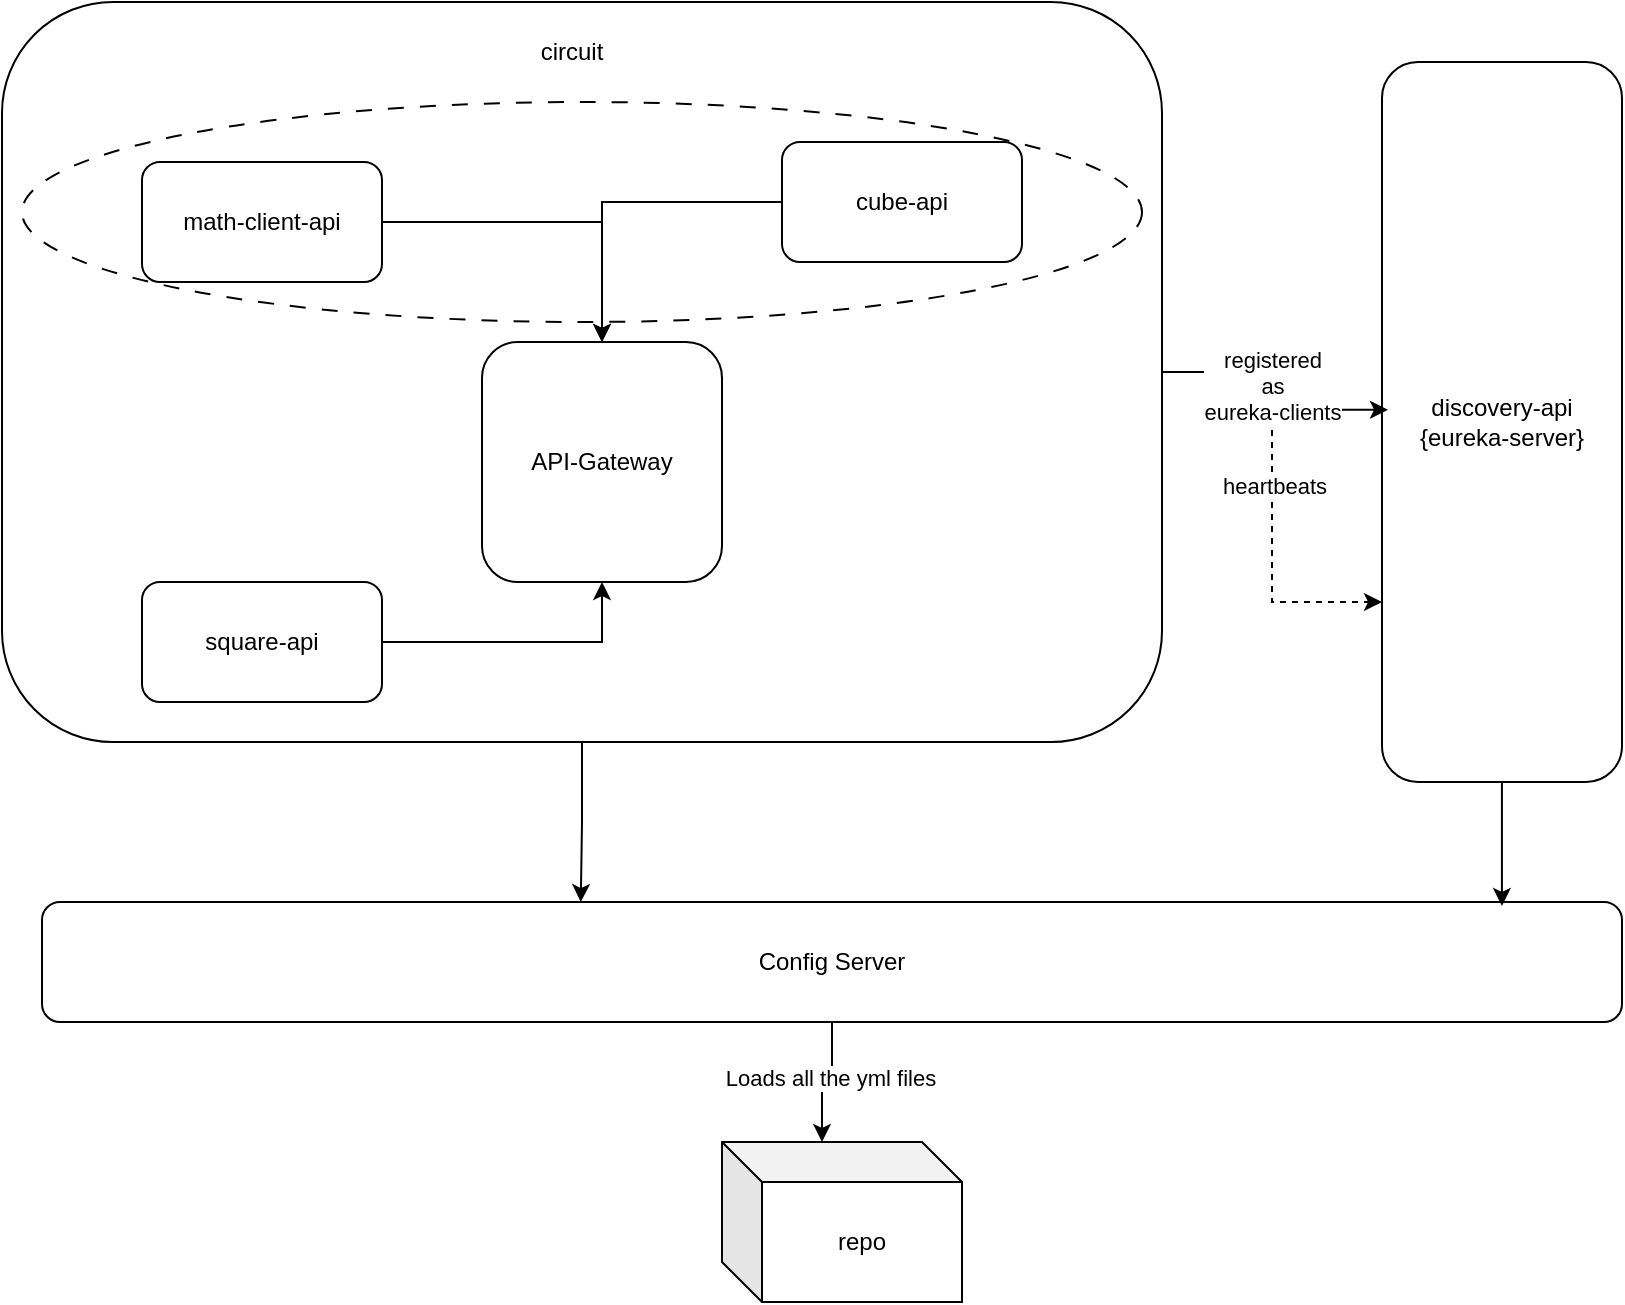 <mxfile version="24.7.10">
  <diagram name="Page-1" id="o5iMrtQIrVMyh-lJL-Je">
    <mxGraphModel dx="1194" dy="615" grid="1" gridSize="10" guides="1" tooltips="1" connect="1" arrows="1" fold="1" page="1" pageScale="1" pageWidth="850" pageHeight="1100" math="0" shadow="0">
      <root>
        <mxCell id="0" />
        <mxCell id="1" parent="0" />
        <mxCell id="mV07yj352aOMOmAoFhjY-9" style="edgeStyle=orthogonalEdgeStyle;rounded=0;orthogonalLoop=1;jettySize=auto;html=1;" edge="1" parent="1" source="mV07yj352aOMOmAoFhjY-1" target="mV07yj352aOMOmAoFhjY-5">
          <mxGeometry relative="1" as="geometry" />
        </mxCell>
        <mxCell id="mV07yj352aOMOmAoFhjY-1" value="math-client-api" style="rounded=1;whiteSpace=wrap;html=1;" vertex="1" parent="1">
          <mxGeometry x="90" y="90" width="120" height="60" as="geometry" />
        </mxCell>
        <mxCell id="mV07yj352aOMOmAoFhjY-10" style="edgeStyle=orthogonalEdgeStyle;rounded=0;orthogonalLoop=1;jettySize=auto;html=1;entryX=0.5;entryY=1;entryDx=0;entryDy=0;" edge="1" parent="1" source="mV07yj352aOMOmAoFhjY-2" target="mV07yj352aOMOmAoFhjY-5">
          <mxGeometry relative="1" as="geometry" />
        </mxCell>
        <mxCell id="mV07yj352aOMOmAoFhjY-2" value="square-api" style="rounded=1;whiteSpace=wrap;html=1;" vertex="1" parent="1">
          <mxGeometry x="90" y="300" width="120" height="60" as="geometry" />
        </mxCell>
        <mxCell id="mV07yj352aOMOmAoFhjY-11" style="edgeStyle=orthogonalEdgeStyle;rounded=0;orthogonalLoop=1;jettySize=auto;html=1;" edge="1" parent="1" source="mV07yj352aOMOmAoFhjY-3" target="mV07yj352aOMOmAoFhjY-5">
          <mxGeometry relative="1" as="geometry" />
        </mxCell>
        <mxCell id="mV07yj352aOMOmAoFhjY-3" value="cube-api" style="rounded=1;whiteSpace=wrap;html=1;" vertex="1" parent="1">
          <mxGeometry x="410" y="80" width="120" height="60" as="geometry" />
        </mxCell>
        <mxCell id="mV07yj352aOMOmAoFhjY-4" value="discovery-api&lt;div&gt;{eureka-server}&lt;/div&gt;" style="rounded=1;whiteSpace=wrap;html=1;" vertex="1" parent="1">
          <mxGeometry x="710" y="40" width="120" height="360" as="geometry" />
        </mxCell>
        <mxCell id="mV07yj352aOMOmAoFhjY-5" value="API-Gateway" style="rounded=1;whiteSpace=wrap;html=1;" vertex="1" parent="1">
          <mxGeometry x="260" y="180" width="120" height="120" as="geometry" />
        </mxCell>
        <mxCell id="mV07yj352aOMOmAoFhjY-18" style="edgeStyle=orthogonalEdgeStyle;rounded=0;orthogonalLoop=1;jettySize=auto;html=1;entryX=0;entryY=0.75;entryDx=0;entryDy=0;dashed=1;" edge="1" parent="1" source="mV07yj352aOMOmAoFhjY-12" target="mV07yj352aOMOmAoFhjY-4">
          <mxGeometry relative="1" as="geometry" />
        </mxCell>
        <mxCell id="mV07yj352aOMOmAoFhjY-19" value="heartbeats" style="edgeLabel;html=1;align=center;verticalAlign=middle;resizable=0;points=[];" vertex="1" connectable="0" parent="mV07yj352aOMOmAoFhjY-18">
          <mxGeometry x="-0.004" y="1" relative="1" as="geometry">
            <mxPoint as="offset" />
          </mxGeometry>
        </mxCell>
        <mxCell id="mV07yj352aOMOmAoFhjY-12" value="" style="rounded=1;whiteSpace=wrap;html=1;fillColor=none;" vertex="1" parent="1">
          <mxGeometry x="20" y="10" width="580" height="370" as="geometry" />
        </mxCell>
        <mxCell id="mV07yj352aOMOmAoFhjY-16" style="edgeStyle=orthogonalEdgeStyle;rounded=0;orthogonalLoop=1;jettySize=auto;html=1;entryX=0.025;entryY=0.483;entryDx=0;entryDy=0;entryPerimeter=0;" edge="1" parent="1" source="mV07yj352aOMOmAoFhjY-12" target="mV07yj352aOMOmAoFhjY-4">
          <mxGeometry relative="1" as="geometry" />
        </mxCell>
        <mxCell id="mV07yj352aOMOmAoFhjY-17" value="registered&lt;div&gt;as&lt;/div&gt;&lt;div&gt;eureka-clients&lt;/div&gt;" style="edgeLabel;html=1;align=center;verticalAlign=middle;resizable=0;points=[];" vertex="1" connectable="0" parent="mV07yj352aOMOmAoFhjY-16">
          <mxGeometry x="-0.066" relative="1" as="geometry">
            <mxPoint as="offset" />
          </mxGeometry>
        </mxCell>
        <mxCell id="mV07yj352aOMOmAoFhjY-21" value="" style="ellipse;whiteSpace=wrap;html=1;fillColor=none;dashed=1;dashPattern=8 8;" vertex="1" parent="1">
          <mxGeometry x="30" y="60" width="560" height="110" as="geometry" />
        </mxCell>
        <mxCell id="mV07yj352aOMOmAoFhjY-22" value="circuit" style="text;html=1;align=center;verticalAlign=middle;whiteSpace=wrap;rounded=0;" vertex="1" parent="1">
          <mxGeometry x="275" y="20" width="60" height="30" as="geometry" />
        </mxCell>
        <mxCell id="mV07yj352aOMOmAoFhjY-23" value="Config Server" style="rounded=1;whiteSpace=wrap;html=1;" vertex="1" parent="1">
          <mxGeometry x="40" y="460" width="790" height="60" as="geometry" />
        </mxCell>
        <mxCell id="mV07yj352aOMOmAoFhjY-24" style="edgeStyle=orthogonalEdgeStyle;rounded=0;orthogonalLoop=1;jettySize=auto;html=1;entryX=0.341;entryY=0;entryDx=0;entryDy=0;entryPerimeter=0;" edge="1" parent="1" source="mV07yj352aOMOmAoFhjY-12" target="mV07yj352aOMOmAoFhjY-23">
          <mxGeometry relative="1" as="geometry" />
        </mxCell>
        <mxCell id="mV07yj352aOMOmAoFhjY-25" style="edgeStyle=orthogonalEdgeStyle;rounded=0;orthogonalLoop=1;jettySize=auto;html=1;entryX=0.924;entryY=0.033;entryDx=0;entryDy=0;entryPerimeter=0;" edge="1" parent="1" source="mV07yj352aOMOmAoFhjY-4" target="mV07yj352aOMOmAoFhjY-23">
          <mxGeometry relative="1" as="geometry" />
        </mxCell>
        <mxCell id="mV07yj352aOMOmAoFhjY-26" value="repo" style="shape=cube;whiteSpace=wrap;html=1;boundedLbl=1;backgroundOutline=1;darkOpacity=0.05;darkOpacity2=0.1;" vertex="1" parent="1">
          <mxGeometry x="380" y="580" width="120" height="80" as="geometry" />
        </mxCell>
        <mxCell id="mV07yj352aOMOmAoFhjY-27" style="edgeStyle=orthogonalEdgeStyle;rounded=0;orthogonalLoop=1;jettySize=auto;html=1;entryX=0;entryY=0;entryDx=50;entryDy=0;entryPerimeter=0;" edge="1" parent="1" source="mV07yj352aOMOmAoFhjY-23" target="mV07yj352aOMOmAoFhjY-26">
          <mxGeometry relative="1" as="geometry" />
        </mxCell>
        <mxCell id="mV07yj352aOMOmAoFhjY-28" value="Loads all the yml files" style="edgeLabel;html=1;align=center;verticalAlign=middle;resizable=0;points=[];" vertex="1" connectable="0" parent="mV07yj352aOMOmAoFhjY-27">
          <mxGeometry x="-0.139" y="-1" relative="1" as="geometry">
            <mxPoint as="offset" />
          </mxGeometry>
        </mxCell>
      </root>
    </mxGraphModel>
  </diagram>
</mxfile>
